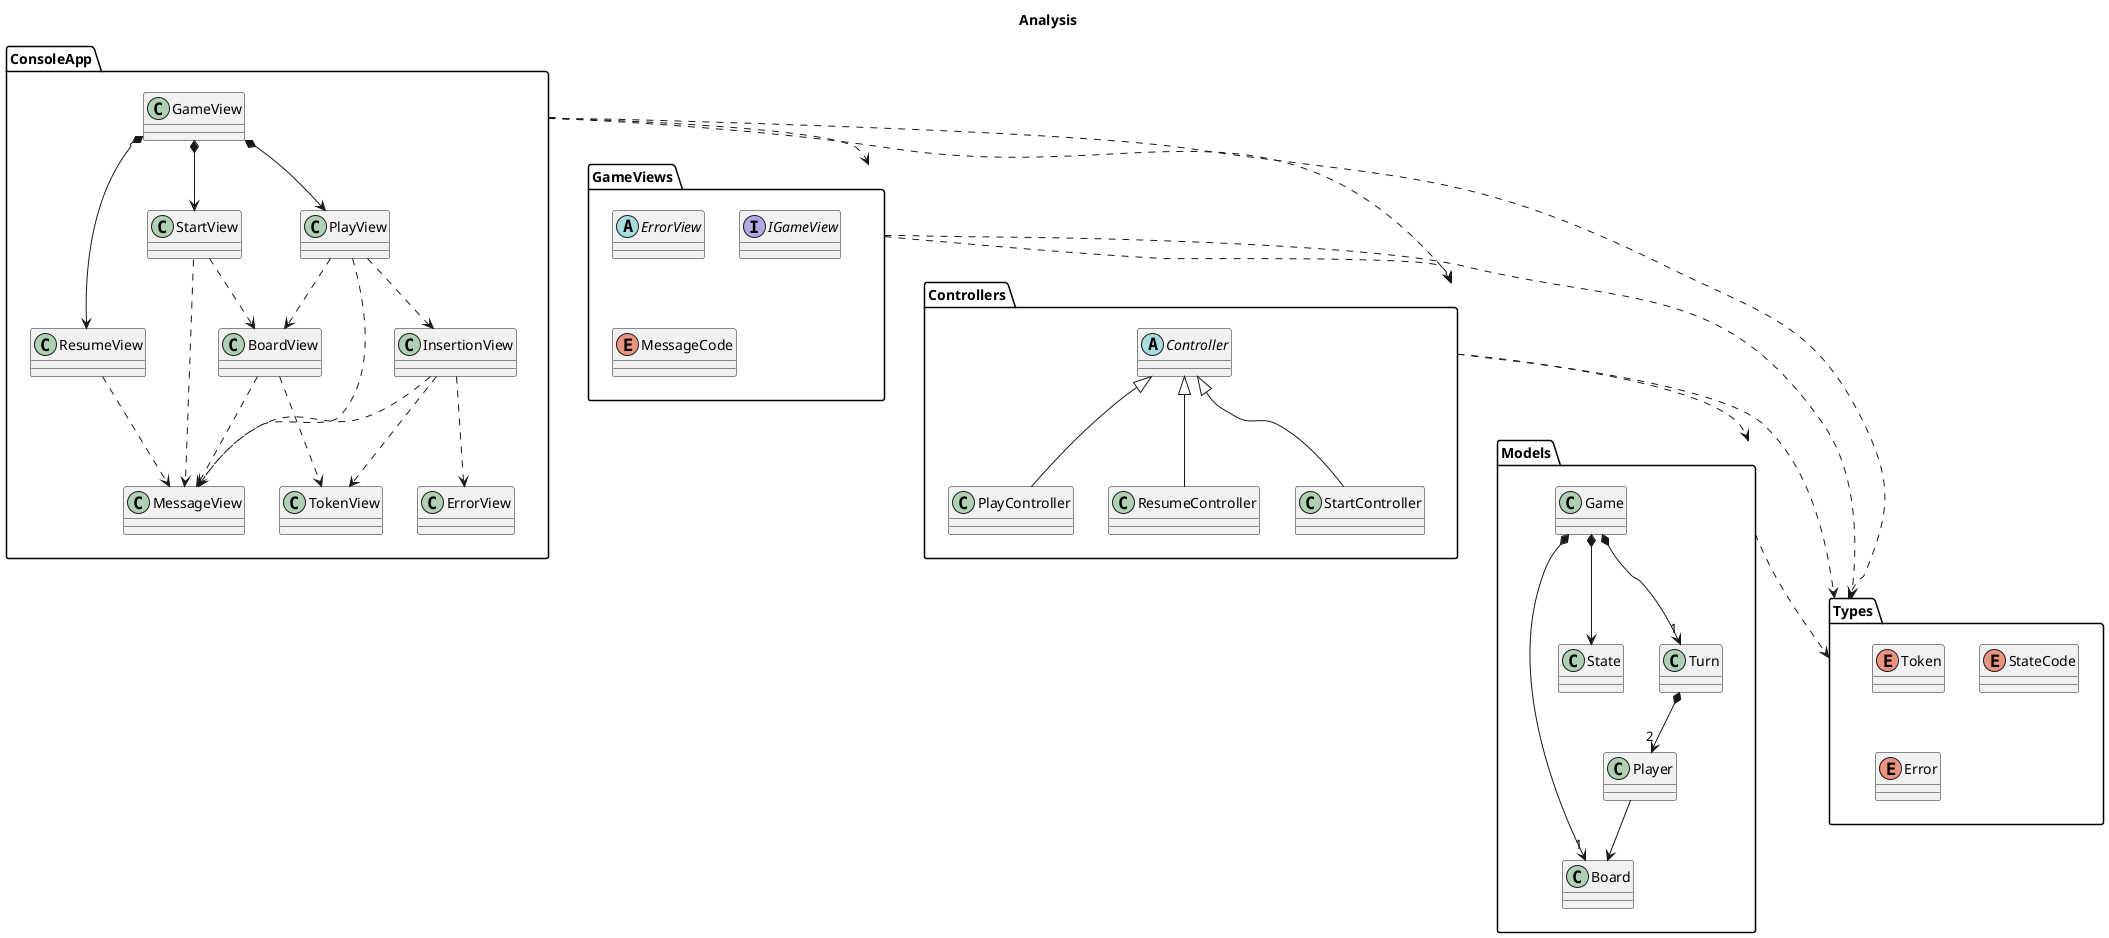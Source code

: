 @startuml Analysis
title Analysis
namespace ConsoleApp{
    GameView *--> StartView
    GameView *--> PlayView
    GameView *--> ResumeView

    StartView ..> MessageView
    StartView ..> BoardView

    PlayView ..> MessageView
    PlayView ..> InsertionView
    PlayView ..> BoardView

    ResumeView ..> MessageView

    BoardView ..> MessageView
    BoardView ..> TokenView

    InsertionView ..> MessageView
    InsertionView ..> TokenView
    InsertionView ..> ErrorView
}

namespace GameViews{
    abstract ErrorView{}
    interface IGameView
    enum MessageCode

}
namespace Controllers{
    abstract Controller{
    }
    Controller <|-- StartController
    Controller <|-- PlayController
    Controller <|-- ResumeController
}

namespace Models{
    Game *-down-> "1" Board
    Game *-down-> "State"
    Game *-down-> "1" Turn

    Turn *-down-> "2" Player

    Player -down-> Board
}

namespace Types{
    enum Token{}
    enum StateCode{}
    enum Error
}


ConsoleApp ..> GameViews
ConsoleApp ..> Controllers
GameViews ..> Controllers
Controllers ..> Models

ConsoleApp ..> Types
GameViews ..> Types
Controllers ..> Types
Models ..> Types

@enduml



